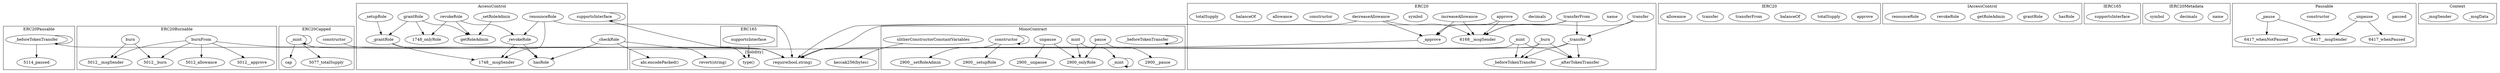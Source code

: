 strict digraph {
subgraph cluster_5114_ERC20Pausable {
label = "ERC20Pausable"
"5114__beforeTokenTransfer" [label="_beforeTokenTransfer"]
"5114__beforeTokenTransfer" -> "5114__beforeTokenTransfer"
"5114__beforeTokenTransfer" -> "5114_paused"
}subgraph cluster_1826_IERC20 {
label = "IERC20"
"1826_approve" [label="approve"]
"1826_totalSupply" [label="totalSupply"]
"1826_balanceOf" [label="balanceOf"]
"1826_transferFrom" [label="transferFrom"]
"1826_transfer" [label="transfer"]
"1826_allowance" [label="allowance"]
}subgraph cluster_4580_IAccessControl {
label = "IAccessControl"
"4580_hasRole" [label="hasRole"]
"4580_grantRole" [label="grantRole"]
"4580_getRoleAdmin" [label="getRoleAdmin"]
"4580_revokeRole" [label="revokeRole"]
"4580_renounceRole" [label="renounceRole"]
}subgraph cluster_6180_IERC165 {
label = "IERC165"
"6180_supportsInterface" [label="supportsInterface"]
}subgraph cluster_7307_IERC20Metadata {
label = "IERC20Metadata"
"7307_name" [label="name"]
"7307_decimals" [label="decimals"]
"7307_symbol" [label="symbol"]
}subgraph cluster_6417_Pausable {
label = "Pausable"
"6417_paused" [label="paused"]
"6417__unpause" [label="_unpause"]
"6417_constructor" [label="constructor"]
"6417__pause" [label="_pause"]
"6417__unpause" -> "6417_whenPaused"
"6417__pause" -> "6417__msgSender"
"6417__pause" -> "6417_whenNotPaused"
"6417__unpause" -> "6417__msgSender"
}subgraph cluster_1748_AccessControl {
label = "AccessControl"
"1748_grantRole" [label="grantRole"]
"1748__grantRole" [label="_grantRole"]
"1748_renounceRole" [label="renounceRole"]
"1748_getRoleAdmin" [label="getRoleAdmin"]
"1748_hasRole" [label="hasRole"]
"1748_revokeRole" [label="revokeRole"]
"1748__revokeRole" [label="_revokeRole"]
"1748_supportsInterface" [label="supportsInterface"]
"1748__setRoleAdmin" [label="_setRoleAdmin"]
"1748__setupRole" [label="_setupRole"]
"1748__checkRole" [label="_checkRole"]
"1748__grantRole" -> "1748_hasRole"
"1748_supportsInterface" -> "1748_supportsInterface"
"1748_revokeRole" -> "1748__revokeRole"
"1748_renounceRole" -> "1748__msgSender"
"1748_renounceRole" -> "1748__revokeRole"
"1748_grantRole" -> "1748__grantRole"
"1748__setupRole" -> "1748__grantRole"
"1748__grantRole" -> "1748__msgSender"
"1748__revokeRole" -> "1748_hasRole"
"1748_revokeRole" -> "1748_getRoleAdmin"
"1748__setRoleAdmin" -> "1748_getRoleAdmin"
"1748__revokeRole" -> "1748__msgSender"
"1748_revokeRole" -> "1748_onlyRole"
"1748_grantRole" -> "1748_onlyRole"
"1748_grantRole" -> "1748_getRoleAdmin"
"1748__checkRole" -> "1748_hasRole"
}subgraph cluster_5012_ERC20Burnable {
label = "ERC20Burnable"
"5012_burnFrom" [label="burnFrom"]
"5012_burn" [label="burn"]
"5012_burnFrom" -> "5012__msgSender"
"5012_burn" -> "5012__msgSender"
"5012_burnFrom" -> "5012_allowance"
"5012_burn" -> "5012__burn"
"5012_burnFrom" -> "5012__approve"
"5012_burnFrom" -> "5012__burn"
}subgraph cluster_5077_ERC20Capped {
label = "ERC20Capped"
"5077_cap" [label="cap"]
"5077_constructor" [label="constructor"]
"5077__mint" [label="_mint"]
"5077__mint" -> "5077_totalSupply"
"5077__mint" -> "5077__mint"
"5077__mint" -> "5077_cap"
}subgraph cluster_2900_MonoContract {
label = "MonoContract"
"2900__beforeTokenTransfer" [label="_beforeTokenTransfer"]
"2900_pause" [label="pause"]
"2900_mint" [label="mint"]
"2900__mint" [label="_mint"]
"2900_slitherConstructorConstantVariables" [label="slitherConstructorConstantVariables"]
"2900_unpause" [label="unpause"]
"2900_constructor" [label="constructor"]
"2900_mint" -> "2900_onlyRole"
"2900_constructor" -> "2900__setRoleAdmin"
"2900_pause" -> "2900__pause"
"2900_constructor" -> "2900_constructor"
"2900_pause" -> "2900_onlyRole"
"2900_unpause" -> "2900__unpause"
"2900__mint" -> "2900__mint"
"2900_mint" -> "2900__mint"
"2900_unpause" -> "2900_onlyRole"
"2900__beforeTokenTransfer" -> "2900__beforeTokenTransfer"
"2900_constructor" -> "2900__setupRole"
}subgraph cluster_6168_ERC20 {
label = "ERC20"
"6168_transferFrom" [label="transferFrom"]
"6168_name" [label="name"]
"6168__mint" [label="_mint"]
"6168_transfer" [label="transfer"]
"6168__beforeTokenTransfer" [label="_beforeTokenTransfer"]
"6168_decimals" [label="decimals"]
"6168__burn" [label="_burn"]
"6168_decreaseAllowance" [label="decreaseAllowance"]
"6168__transfer" [label="_transfer"]
"6168_approve" [label="approve"]
"6168_symbol" [label="symbol"]
"6168_increaseAllowance" [label="increaseAllowance"]
"6168_constructor" [label="constructor"]
"6168__approve" [label="_approve"]
"6168_allowance" [label="allowance"]
"6168_balanceOf" [label="balanceOf"]
"6168_totalSupply" [label="totalSupply"]
"6168__afterTokenTransfer" [label="_afterTokenTransfer"]
"6168_transfer" -> "6168__transfer"
"6168_approve" -> "6168__msgSender"
"6168_transferFrom" -> "6168__approve"
"6168_transfer" -> "6168__msgSender"
"6168_decreaseAllowance" -> "6168__msgSender"
"6168_increaseAllowance" -> "6168__approve"
"6168_decreaseAllowance" -> "6168__approve"
"6168__mint" -> "6168__beforeTokenTransfer"
"6168__burn" -> "6168__afterTokenTransfer"
"6168__transfer" -> "6168__beforeTokenTransfer"
"6168_approve" -> "6168__approve"
"6168_increaseAllowance" -> "6168__msgSender"
"6168__mint" -> "6168__afterTokenTransfer"
"6168_transferFrom" -> "6168__msgSender"
"6168__burn" -> "6168__beforeTokenTransfer"
"6168__transfer" -> "6168__afterTokenTransfer"
"6168_transferFrom" -> "6168__transfer"
}subgraph cluster_4602_Context {
label = "Context"
"4602__msgData" [label="_msgData"]
"4602__msgSender" [label="_msgSender"]
}subgraph cluster_4829_ERC165 {
label = "ERC165"
"4829_supportsInterface" [label="supportsInterface"]
}subgraph cluster_solidity {
label = "[Solidity]"
"revert(string)" 
"abi.encodePacked()" 
"type()" 
"require(bool,string)" 
"keccak256(bytes)" 
"6168_transferFrom" -> "require(bool,string)"
"1748_supportsInterface" -> "type()"
"5077__mint" -> "require(bool,string)"
"6168__burn" -> "require(bool,string)"
"4829_supportsInterface" -> "type()"
"6168_decreaseAllowance" -> "require(bool,string)"
"6168__mint" -> "require(bool,string)"
"6168__approve" -> "require(bool,string)"
"1748__checkRole" -> "abi.encodePacked()"
"2900_slitherConstructorConstantVariables" -> "keccak256(bytes)"
"6168__transfer" -> "require(bool,string)"
"5012_burnFrom" -> "require(bool,string)"
"1748__checkRole" -> "revert(string)"
"5077_constructor" -> "require(bool,string)"
"1748_renounceRole" -> "require(bool,string)"
"5114__beforeTokenTransfer" -> "require(bool,string)"
}
}